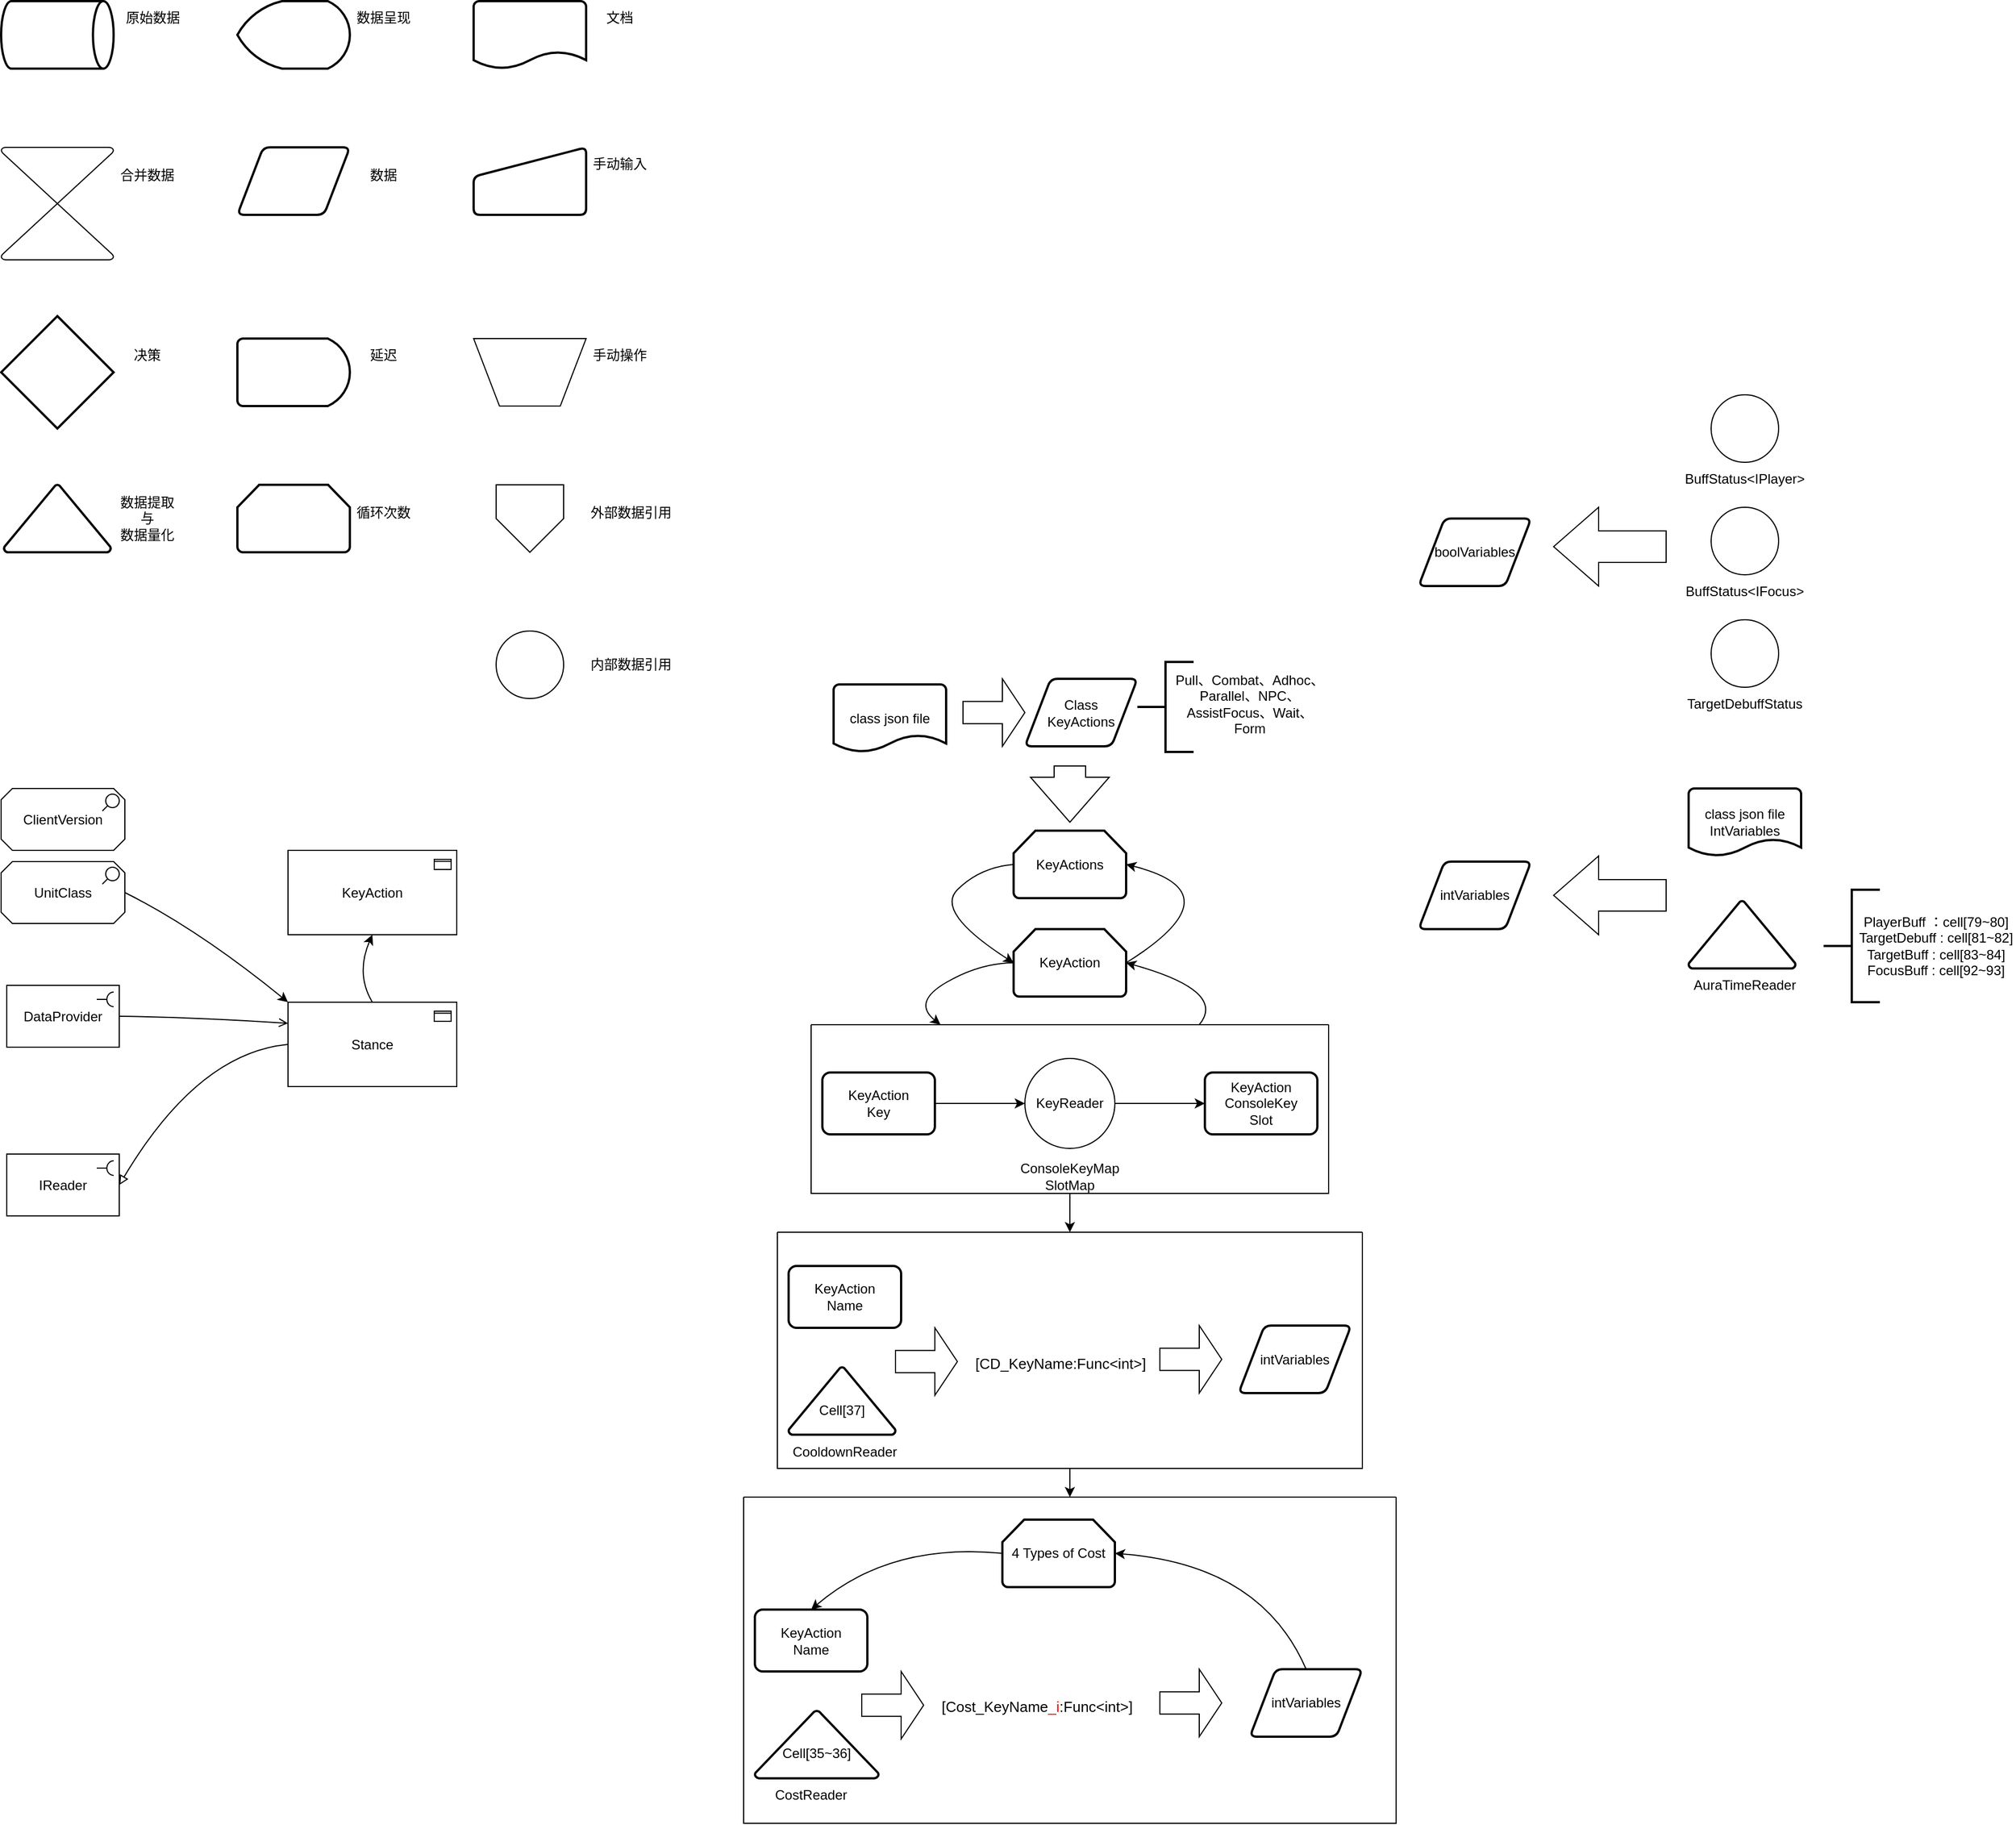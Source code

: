 <mxfile version="24.7.17">
  <diagram name="Page-1" id="tHewt-plReYWBCTNkzJ1">
    <mxGraphModel dx="926" dy="1709" grid="1" gridSize="10" guides="1" tooltips="1" connect="1" arrows="1" fold="1" page="1" pageScale="1" pageWidth="827" pageHeight="1169" math="0" shadow="0">
      <root>
        <mxCell id="0" />
        <mxCell id="1" parent="0" />
        <mxCell id="4Kc2HaVrnk-MGNo5C4es-4" value="" style="curved=1;endArrow=classic;html=1;rounded=0;exitX=0.5;exitY=0;exitDx=0;exitDy=0;entryX=0.5;entryY=1;entryDx=0;entryDy=0;exitPerimeter=0;entryPerimeter=0;" parent="1" source="4Kc2HaVrnk-MGNo5C4es-9" target="4Kc2HaVrnk-MGNo5C4es-10" edge="1">
          <mxGeometry width="50" height="50" relative="1" as="geometry">
            <mxPoint x="399" y="465" as="sourcePoint" />
            <mxPoint x="399" y="565" as="targetPoint" />
            <Array as="points">
              <mxPoint x="395" y="355" />
            </Array>
          </mxGeometry>
        </mxCell>
        <mxCell id="4Kc2HaVrnk-MGNo5C4es-5" value="IReader" style="html=1;outlineConnect=0;whiteSpace=wrap;shape=mxgraph.archimate.application;appType=interface2" parent="1" vertex="1">
          <mxGeometry x="85" y="515" width="100" height="55" as="geometry" />
        </mxCell>
        <mxCell id="4Kc2HaVrnk-MGNo5C4es-9" value="Stance" style="html=1;outlineConnect=0;whiteSpace=wrap;shape=mxgraph.archimate3.application;appType=passive;archiType=square;" parent="1" vertex="1">
          <mxGeometry x="335" y="380" width="150" height="75" as="geometry" />
        </mxCell>
        <mxCell id="4Kc2HaVrnk-MGNo5C4es-10" value="KeyAction" style="html=1;outlineConnect=0;whiteSpace=wrap;shape=mxgraph.archimate3.application;appType=passive;archiType=square;" parent="1" vertex="1">
          <mxGeometry x="335" y="245" width="150" height="75" as="geometry" />
        </mxCell>
        <mxCell id="4Kc2HaVrnk-MGNo5C4es-11" value="" style="curved=1;endArrow=block;html=1;rounded=0;exitX=0;exitY=0.5;exitDx=0;exitDy=0;exitPerimeter=0;entryX=1;entryY=0.5;entryDx=0;entryDy=0;entryPerimeter=0;endFill=0;" parent="1" source="4Kc2HaVrnk-MGNo5C4es-9" target="4Kc2HaVrnk-MGNo5C4es-5" edge="1">
          <mxGeometry width="50" height="50" relative="1" as="geometry">
            <mxPoint x="255" y="475" as="sourcePoint" />
            <mxPoint x="305" y="425" as="targetPoint" />
            <Array as="points">
              <mxPoint x="255" y="425" />
            </Array>
          </mxGeometry>
        </mxCell>
        <mxCell id="4Kc2HaVrnk-MGNo5C4es-12" value="DataProvider" style="html=1;outlineConnect=0;whiteSpace=wrap;shape=mxgraph.archimate.application;appType=interface2;movable=1;resizable=1;rotatable=1;deletable=1;editable=1;locked=0;connectable=1;" parent="1" vertex="1">
          <mxGeometry x="85" y="365" width="100" height="55" as="geometry" />
        </mxCell>
        <mxCell id="4Kc2HaVrnk-MGNo5C4es-13" value="" style="curved=1;endArrow=open;html=1;rounded=0;exitX=1;exitY=0.5;exitDx=0;exitDy=0;exitPerimeter=0;endFill=0;entryX=0;entryY=0.25;entryDx=0;entryDy=0;entryPerimeter=0;" parent="1" source="4Kc2HaVrnk-MGNo5C4es-12" target="4Kc2HaVrnk-MGNo5C4es-9" edge="1">
          <mxGeometry width="50" height="50" relative="1" as="geometry">
            <mxPoint x="245" y="365" as="sourcePoint" />
            <mxPoint x="305" y="485" as="targetPoint" />
            <Array as="points">
              <mxPoint x="245" y="393" />
            </Array>
          </mxGeometry>
        </mxCell>
        <mxCell id="4Kc2HaVrnk-MGNo5C4es-17" value="UnitClass" style="html=1;outlineConnect=0;whiteSpace=wrap;shape=mxgraph.archimate.motiv;motivType=assess;shadow=0;gradientColor=none;fillColor=default;strokeColor=default;perimeterSpacing=0;" parent="1" vertex="1">
          <mxGeometry x="80" y="255" width="110" height="55" as="geometry" />
        </mxCell>
        <mxCell id="4Kc2HaVrnk-MGNo5C4es-18" value="" style="curved=1;endArrow=classic;html=1;rounded=0;fontFamily=Helvetica;fontSize=12;fontColor=default;exitX=1;exitY=0.5;exitDx=0;exitDy=0;exitPerimeter=0;entryX=0;entryY=0;entryDx=0;entryDy=0;entryPerimeter=0;" parent="1" source="4Kc2HaVrnk-MGNo5C4es-17" target="4Kc2HaVrnk-MGNo5C4es-9" edge="1">
          <mxGeometry width="50" height="50" relative="1" as="geometry">
            <mxPoint x="205" y="315" as="sourcePoint" />
            <mxPoint x="255" y="265" as="targetPoint" />
            <Array as="points">
              <mxPoint x="255" y="315" />
            </Array>
          </mxGeometry>
        </mxCell>
        <mxCell id="4Kc2HaVrnk-MGNo5C4es-19" value="ClientVersion" style="html=1;outlineConnect=0;whiteSpace=wrap;shape=mxgraph.archimate.motiv;motivType=assess;shadow=0;gradientColor=none;fillColor=default;strokeColor=default;perimeterSpacing=0;" parent="1" vertex="1">
          <mxGeometry x="80" y="190" width="110" height="55" as="geometry" />
        </mxCell>
        <mxCell id="MS5GB7sfSt4IsoN0eLxR-2" value="" style="verticalLabelPosition=bottom;verticalAlign=top;html=1;shape=mxgraph.flowchart.collate;" parent="1" vertex="1">
          <mxGeometry x="80" y="-380" width="100" height="100" as="geometry" />
        </mxCell>
        <mxCell id="MS5GB7sfSt4IsoN0eLxR-3" value="合并数据" style="text;html=1;align=center;verticalAlign=middle;whiteSpace=wrap;rounded=0;" parent="1" vertex="1">
          <mxGeometry x="180" y="-370" width="60" height="30" as="geometry" />
        </mxCell>
        <mxCell id="MS5GB7sfSt4IsoN0eLxR-4" value="" style="shape=parallelogram;html=1;strokeWidth=2;perimeter=parallelogramPerimeter;whiteSpace=wrap;rounded=1;arcSize=12;size=0.23;" parent="1" vertex="1">
          <mxGeometry x="290" y="-380" width="100" height="60" as="geometry" />
        </mxCell>
        <mxCell id="MS5GB7sfSt4IsoN0eLxR-5" value="数据" style="text;html=1;align=center;verticalAlign=middle;whiteSpace=wrap;rounded=0;" parent="1" vertex="1">
          <mxGeometry x="390" y="-370" width="60" height="30" as="geometry" />
        </mxCell>
        <mxCell id="MS5GB7sfSt4IsoN0eLxR-6" value="" style="strokeWidth=2;html=1;shape=mxgraph.flowchart.decision;whiteSpace=wrap;" parent="1" vertex="1">
          <mxGeometry x="80" y="-230" width="100" height="100" as="geometry" />
        </mxCell>
        <mxCell id="MS5GB7sfSt4IsoN0eLxR-7" value="决策" style="text;html=1;align=center;verticalAlign=middle;whiteSpace=wrap;rounded=0;" parent="1" vertex="1">
          <mxGeometry x="180" y="-210" width="60" height="30" as="geometry" />
        </mxCell>
        <mxCell id="MS5GB7sfSt4IsoN0eLxR-8" value="" style="strokeWidth=2;html=1;shape=mxgraph.flowchart.delay;whiteSpace=wrap;" parent="1" vertex="1">
          <mxGeometry x="290" y="-210" width="100" height="60" as="geometry" />
        </mxCell>
        <mxCell id="MS5GB7sfSt4IsoN0eLxR-9" value="延迟" style="text;html=1;align=center;verticalAlign=middle;whiteSpace=wrap;rounded=0;" parent="1" vertex="1">
          <mxGeometry x="390" y="-210" width="60" height="30" as="geometry" />
        </mxCell>
        <mxCell id="MS5GB7sfSt4IsoN0eLxR-12" value="" style="strokeWidth=2;html=1;shape=mxgraph.flowchart.direct_data;whiteSpace=wrap;" parent="1" vertex="1">
          <mxGeometry x="80" y="-510" width="100" height="60" as="geometry" />
        </mxCell>
        <mxCell id="MS5GB7sfSt4IsoN0eLxR-13" value="原始数据" style="text;html=1;align=center;verticalAlign=middle;whiteSpace=wrap;rounded=0;" parent="1" vertex="1">
          <mxGeometry x="185" y="-510" width="60" height="30" as="geometry" />
        </mxCell>
        <mxCell id="MS5GB7sfSt4IsoN0eLxR-14" value="" style="strokeWidth=2;html=1;shape=mxgraph.flowchart.display;whiteSpace=wrap;" parent="1" vertex="1">
          <mxGeometry x="290" y="-510" width="100" height="60" as="geometry" />
        </mxCell>
        <mxCell id="MS5GB7sfSt4IsoN0eLxR-15" value="数据呈现" style="text;html=1;align=center;verticalAlign=middle;whiteSpace=wrap;rounded=0;" parent="1" vertex="1">
          <mxGeometry x="390" y="-510" width="60" height="30" as="geometry" />
        </mxCell>
        <mxCell id="MS5GB7sfSt4IsoN0eLxR-16" value="" style="strokeWidth=2;html=1;shape=mxgraph.flowchart.document2;whiteSpace=wrap;size=0.25;" parent="1" vertex="1">
          <mxGeometry x="500" y="-510" width="100" height="60" as="geometry" />
        </mxCell>
        <mxCell id="MS5GB7sfSt4IsoN0eLxR-17" value="文档" style="text;html=1;align=center;verticalAlign=middle;whiteSpace=wrap;rounded=0;" parent="1" vertex="1">
          <mxGeometry x="600" y="-510" width="60" height="30" as="geometry" />
        </mxCell>
        <mxCell id="MS5GB7sfSt4IsoN0eLxR-18" value="" style="html=1;strokeWidth=2;shape=manualInput;whiteSpace=wrap;rounded=1;size=26;arcSize=11;" parent="1" vertex="1">
          <mxGeometry x="500" y="-380" width="100" height="60" as="geometry" />
        </mxCell>
        <mxCell id="MS5GB7sfSt4IsoN0eLxR-19" value="手动输入" style="text;html=1;align=center;verticalAlign=middle;whiteSpace=wrap;rounded=0;" parent="1" vertex="1">
          <mxGeometry x="600" y="-380" width="60" height="30" as="geometry" />
        </mxCell>
        <mxCell id="MS5GB7sfSt4IsoN0eLxR-20" value="" style="verticalLabelPosition=middle;verticalAlign=middle;html=1;shape=trapezoid;perimeter=trapezoidPerimeter;whiteSpace=wrap;size=0.23;arcSize=10;flipV=1;labelPosition=center;align=center;" parent="1" vertex="1">
          <mxGeometry x="500" y="-210" width="100" height="60" as="geometry" />
        </mxCell>
        <mxCell id="MS5GB7sfSt4IsoN0eLxR-21" value="手动操作" style="text;html=1;align=center;verticalAlign=middle;whiteSpace=wrap;rounded=0;" parent="1" vertex="1">
          <mxGeometry x="600" y="-210" width="60" height="30" as="geometry" />
        </mxCell>
        <mxCell id="MS5GB7sfSt4IsoN0eLxR-22" value="" style="strokeWidth=2;html=1;shape=mxgraph.flowchart.extract_or_measurement;whiteSpace=wrap;" parent="1" vertex="1">
          <mxGeometry x="82.5" y="-80" width="95" height="60" as="geometry" />
        </mxCell>
        <mxCell id="MS5GB7sfSt4IsoN0eLxR-23" value="数据提取与&lt;div&gt;数据量化&lt;/div&gt;" style="text;html=1;align=center;verticalAlign=middle;whiteSpace=wrap;rounded=0;" parent="1" vertex="1">
          <mxGeometry x="180" y="-65" width="60" height="30" as="geometry" />
        </mxCell>
        <mxCell id="MS5GB7sfSt4IsoN0eLxR-24" value="" style="strokeWidth=2;html=1;shape=mxgraph.flowchart.loop_limit;whiteSpace=wrap;" parent="1" vertex="1">
          <mxGeometry x="290" y="-80" width="100" height="60" as="geometry" />
        </mxCell>
        <mxCell id="MS5GB7sfSt4IsoN0eLxR-25" value="循环次数" style="text;html=1;align=center;verticalAlign=middle;whiteSpace=wrap;rounded=0;" parent="1" vertex="1">
          <mxGeometry x="390" y="-70" width="60" height="30" as="geometry" />
        </mxCell>
        <mxCell id="MS5GB7sfSt4IsoN0eLxR-26" value="" style="verticalLabelPosition=bottom;verticalAlign=top;html=1;shape=offPageConnector;rounded=0;size=0.5;" parent="1" vertex="1">
          <mxGeometry x="520" y="-80" width="60" height="60" as="geometry" />
        </mxCell>
        <mxCell id="MS5GB7sfSt4IsoN0eLxR-27" value="外部数据引用" style="text;html=1;align=center;verticalAlign=middle;whiteSpace=wrap;rounded=0;" parent="1" vertex="1">
          <mxGeometry x="600" y="-70" width="80" height="30" as="geometry" />
        </mxCell>
        <mxCell id="MS5GB7sfSt4IsoN0eLxR-28" value="" style="verticalLabelPosition=bottom;verticalAlign=top;html=1;shape=mxgraph.flowchart.on-page_reference;" parent="1" vertex="1">
          <mxGeometry x="520" y="50" width="60" height="60" as="geometry" />
        </mxCell>
        <mxCell id="MS5GB7sfSt4IsoN0eLxR-29" value="内部数据引用" style="text;html=1;align=center;verticalAlign=middle;whiteSpace=wrap;rounded=0;" parent="1" vertex="1">
          <mxGeometry x="600" y="65" width="80" height="30" as="geometry" />
        </mxCell>
        <mxCell id="UUD3ZyUk1dP5S2J8R8c--1" value="boolVariables" style="shape=parallelogram;html=1;strokeWidth=2;perimeter=parallelogramPerimeter;whiteSpace=wrap;rounded=1;arcSize=12;size=0.23;" parent="1" vertex="1">
          <mxGeometry x="1340" y="-50" width="100" height="60" as="geometry" />
        </mxCell>
        <mxCell id="UUD3ZyUk1dP5S2J8R8c--2" value="" style="verticalLabelPosition=bottom;verticalAlign=top;html=1;shape=mxgraph.flowchart.on-page_reference;" parent="1" vertex="1">
          <mxGeometry x="1600" y="-160" width="60" height="60" as="geometry" />
        </mxCell>
        <mxCell id="UUD3ZyUk1dP5S2J8R8c--3" value="BuffStatus&amp;lt;IPlayer&amp;gt;" style="text;html=1;align=center;verticalAlign=middle;whiteSpace=wrap;rounded=0;" parent="1" vertex="1">
          <mxGeometry x="1600" y="-100" width="60" height="30" as="geometry" />
        </mxCell>
        <mxCell id="UUD3ZyUk1dP5S2J8R8c--4" value="" style="verticalLabelPosition=bottom;verticalAlign=top;html=1;shape=mxgraph.flowchart.on-page_reference;" parent="1" vertex="1">
          <mxGeometry x="1600" y="-60" width="60" height="60" as="geometry" />
        </mxCell>
        <mxCell id="UUD3ZyUk1dP5S2J8R8c--5" value="BuffStatus&amp;lt;IFocus&amp;gt;" style="text;html=1;align=center;verticalAlign=middle;whiteSpace=wrap;rounded=0;" parent="1" vertex="1">
          <mxGeometry x="1600" width="60" height="30" as="geometry" />
        </mxCell>
        <mxCell id="UUD3ZyUk1dP5S2J8R8c--6" value="" style="verticalLabelPosition=bottom;verticalAlign=top;html=1;shape=mxgraph.flowchart.on-page_reference;" parent="1" vertex="1">
          <mxGeometry x="1600" y="40" width="60" height="60" as="geometry" />
        </mxCell>
        <mxCell id="UUD3ZyUk1dP5S2J8R8c--7" value="TargetDebuffStatus" style="text;html=1;align=center;verticalAlign=middle;whiteSpace=wrap;rounded=0;" parent="1" vertex="1">
          <mxGeometry x="1600" y="100" width="60" height="30" as="geometry" />
        </mxCell>
        <mxCell id="UUD3ZyUk1dP5S2J8R8c--8" value="" style="html=1;shadow=0;dashed=0;align=center;verticalAlign=middle;shape=mxgraph.arrows2.arrow;dy=0.6;dx=40;flipH=1;notch=0;" parent="1" vertex="1">
          <mxGeometry x="1460" y="-60" width="100" height="70" as="geometry" />
        </mxCell>
        <mxCell id="UUD3ZyUk1dP5S2J8R8c--9" value="intVariables" style="shape=parallelogram;html=1;strokeWidth=2;perimeter=parallelogramPerimeter;whiteSpace=wrap;rounded=1;arcSize=12;size=0.23;" parent="1" vertex="1">
          <mxGeometry x="1340" y="255" width="100" height="60" as="geometry" />
        </mxCell>
        <mxCell id="UUD3ZyUk1dP5S2J8R8c--10" value="class json file&lt;br&gt;IntVariables" style="strokeWidth=2;html=1;shape=mxgraph.flowchart.document2;whiteSpace=wrap;size=0.25;" parent="1" vertex="1">
          <mxGeometry x="1580" y="190" width="100" height="60" as="geometry" />
        </mxCell>
        <mxCell id="UUD3ZyUk1dP5S2J8R8c--11" value="" style="strokeWidth=2;html=1;shape=mxgraph.flowchart.extract_or_measurement;whiteSpace=wrap;" parent="1" vertex="1">
          <mxGeometry x="1580" y="290" width="95" height="60" as="geometry" />
        </mxCell>
        <mxCell id="UUD3ZyUk1dP5S2J8R8c--12" value="AuraTimeReader" style="text;html=1;align=center;verticalAlign=middle;whiteSpace=wrap;rounded=0;" parent="1" vertex="1">
          <mxGeometry x="1600" y="350" width="60" height="30" as="geometry" />
        </mxCell>
        <mxCell id="UUD3ZyUk1dP5S2J8R8c--13" value="" style="strokeWidth=2;html=1;shape=mxgraph.flowchart.annotation_2;align=left;labelPosition=right;pointerEvents=1;" parent="1" vertex="1">
          <mxGeometry x="1700" y="280" width="50" height="100" as="geometry" />
        </mxCell>
        <mxCell id="UUD3ZyUk1dP5S2J8R8c--14" value="PlayerBuff ：cell[79~80]&lt;div&gt;TargetDebuff : cell[81~82]&lt;/div&gt;&lt;div&gt;TargetBuff : cell[83~84]&lt;/div&gt;&lt;div&gt;FocusBuff : cell[92~93]&lt;/div&gt;" style="text;html=1;align=center;verticalAlign=middle;whiteSpace=wrap;rounded=0;" parent="1" vertex="1">
          <mxGeometry x="1730" y="287.5" width="140" height="85" as="geometry" />
        </mxCell>
        <mxCell id="UUD3ZyUk1dP5S2J8R8c--15" value="" style="html=1;shadow=0;dashed=0;align=center;verticalAlign=middle;shape=mxgraph.arrows2.arrow;dy=0.6;dx=40;flipH=1;notch=0;" parent="1" vertex="1">
          <mxGeometry x="1460" y="250" width="100" height="70" as="geometry" />
        </mxCell>
        <mxCell id="UUD3ZyUk1dP5S2J8R8c--16" value="class json file" style="strokeWidth=2;html=1;shape=mxgraph.flowchart.document2;whiteSpace=wrap;size=0.25;" parent="1" vertex="1">
          <mxGeometry x="820" y="97.5" width="100" height="60" as="geometry" />
        </mxCell>
        <mxCell id="UUD3ZyUk1dP5S2J8R8c--17" value="&lt;div&gt;Class&lt;/div&gt;KeyActions" style="shape=parallelogram;html=1;strokeWidth=2;perimeter=parallelogramPerimeter;whiteSpace=wrap;rounded=1;arcSize=12;size=0.23;" parent="1" vertex="1">
          <mxGeometry x="990" y="92.5" width="100" height="60" as="geometry" />
        </mxCell>
        <mxCell id="UUD3ZyUk1dP5S2J8R8c--18" value="KeyActions" style="strokeWidth=2;html=1;shape=mxgraph.flowchart.loop_limit;whiteSpace=wrap;" parent="1" vertex="1">
          <mxGeometry x="980" y="227.5" width="100" height="60" as="geometry" />
        </mxCell>
        <mxCell id="hgYLfOBCE1SNbVd8lNa9-1" value="" style="strokeWidth=2;html=1;shape=mxgraph.flowchart.annotation_2;align=left;labelPosition=right;pointerEvents=1;" vertex="1" parent="1">
          <mxGeometry x="1090" y="77.5" width="50" height="80" as="geometry" />
        </mxCell>
        <mxCell id="hgYLfOBCE1SNbVd8lNa9-2" value="Pull、Combat、Adhoc、Parallel、NPC、AssistFocus、Wait、Form" style="text;html=1;align=center;verticalAlign=middle;whiteSpace=wrap;rounded=0;" vertex="1" parent="1">
          <mxGeometry x="1120" y="72.5" width="140" height="85" as="geometry" />
        </mxCell>
        <mxCell id="hgYLfOBCE1SNbVd8lNa9-4" value="KeyAction" style="strokeWidth=2;html=1;shape=mxgraph.flowchart.loop_limit;whiteSpace=wrap;" vertex="1" parent="1">
          <mxGeometry x="980" y="315" width="100" height="60" as="geometry" />
        </mxCell>
        <mxCell id="hgYLfOBCE1SNbVd8lNa9-13" value="" style="swimlane;startSize=0;" vertex="1" parent="1">
          <mxGeometry x="800" y="400" width="460" height="150" as="geometry">
            <mxRectangle x="800" y="400" width="50" height="40" as="alternateBounds" />
          </mxGeometry>
        </mxCell>
        <mxCell id="hgYLfOBCE1SNbVd8lNa9-6" value="KeyAction&lt;div&gt;Key&lt;/div&gt;" style="rounded=1;whiteSpace=wrap;html=1;absoluteArcSize=1;arcSize=14;strokeWidth=2;" vertex="1" parent="hgYLfOBCE1SNbVd8lNa9-13">
          <mxGeometry x="10" y="42.5" width="100" height="55" as="geometry" />
        </mxCell>
        <mxCell id="hgYLfOBCE1SNbVd8lNa9-7" value="KeyReader" style="ellipse;whiteSpace=wrap;html=1;aspect=fixed;" vertex="1" parent="hgYLfOBCE1SNbVd8lNa9-13">
          <mxGeometry x="190" y="30" width="80" height="80" as="geometry" />
        </mxCell>
        <mxCell id="hgYLfOBCE1SNbVd8lNa9-8" value="ConsoleKeyMap&lt;div&gt;&lt;div&gt;SlotMap&lt;/div&gt;&lt;/div&gt;" style="text;html=1;align=center;verticalAlign=middle;whiteSpace=wrap;rounded=0;" vertex="1" parent="hgYLfOBCE1SNbVd8lNa9-13">
          <mxGeometry x="200" y="120" width="60" height="30" as="geometry" />
        </mxCell>
        <mxCell id="hgYLfOBCE1SNbVd8lNa9-9" value="KeyAction&lt;div&gt;ConsoleKey&lt;/div&gt;&lt;div&gt;Slot&lt;/div&gt;" style="rounded=1;whiteSpace=wrap;html=1;absoluteArcSize=1;arcSize=14;strokeWidth=2;" vertex="1" parent="hgYLfOBCE1SNbVd8lNa9-13">
          <mxGeometry x="350" y="42.5" width="100" height="55" as="geometry" />
        </mxCell>
        <mxCell id="hgYLfOBCE1SNbVd8lNa9-10" value="" style="endArrow=classic;html=1;rounded=0;exitX=1;exitY=0.5;exitDx=0;exitDy=0;entryX=0;entryY=0.5;entryDx=0;entryDy=0;" edge="1" parent="hgYLfOBCE1SNbVd8lNa9-13" source="hgYLfOBCE1SNbVd8lNa9-6" target="hgYLfOBCE1SNbVd8lNa9-7">
          <mxGeometry width="50" height="50" relative="1" as="geometry">
            <mxPoint x="100" y="50" as="sourcePoint" />
            <mxPoint x="150" as="targetPoint" />
          </mxGeometry>
        </mxCell>
        <mxCell id="hgYLfOBCE1SNbVd8lNa9-11" value="" style="endArrow=classic;html=1;rounded=0;exitX=1;exitY=0.5;exitDx=0;exitDy=0;entryX=0;entryY=0.5;entryDx=0;entryDy=0;" edge="1" parent="hgYLfOBCE1SNbVd8lNa9-13" source="hgYLfOBCE1SNbVd8lNa9-7" target="hgYLfOBCE1SNbVd8lNa9-9">
          <mxGeometry width="50" height="50" relative="1" as="geometry">
            <mxPoint x="380" y="-30" as="sourcePoint" />
            <mxPoint x="430" y="-80" as="targetPoint" />
          </mxGeometry>
        </mxCell>
        <mxCell id="hgYLfOBCE1SNbVd8lNa9-14" value="" style="swimlane;startSize=0;" vertex="1" parent="1">
          <mxGeometry x="770" y="584.5" width="520" height="210" as="geometry" />
        </mxCell>
        <mxCell id="hgYLfOBCE1SNbVd8lNa9-15" value="KeyAction&lt;div&gt;Name&lt;/div&gt;" style="rounded=1;whiteSpace=wrap;html=1;absoluteArcSize=1;arcSize=14;strokeWidth=2;" vertex="1" parent="hgYLfOBCE1SNbVd8lNa9-14">
          <mxGeometry x="10" y="30" width="100" height="55" as="geometry" />
        </mxCell>
        <mxCell id="hgYLfOBCE1SNbVd8lNa9-16" value="&lt;div&gt;&lt;br&gt;&lt;/div&gt;Cell[37]" style="strokeWidth=2;html=1;shape=mxgraph.flowchart.extract_or_measurement;whiteSpace=wrap;" vertex="1" parent="hgYLfOBCE1SNbVd8lNa9-14">
          <mxGeometry x="10" y="120" width="95" height="60" as="geometry" />
        </mxCell>
        <mxCell id="hgYLfOBCE1SNbVd8lNa9-17" value="CooldownReader" style="text;html=1;align=center;verticalAlign=middle;whiteSpace=wrap;rounded=0;" vertex="1" parent="hgYLfOBCE1SNbVd8lNa9-14">
          <mxGeometry x="30" y="180" width="60" height="30" as="geometry" />
        </mxCell>
        <mxCell id="hgYLfOBCE1SNbVd8lNa9-20" value="[CD_KeyName:Func&amp;lt;int&amp;gt;]" style="text;strokeColor=none;fillColor=none;align=left;verticalAlign=top;spacingLeft=4;spacingRight=4;overflow=hidden;rotatable=0;points=[[0,0.5],[1,0.5]];portConstraint=eastwest;whiteSpace=wrap;html=1;fontSize=13;" vertex="1" parent="hgYLfOBCE1SNbVd8lNa9-14">
          <mxGeometry x="170" y="102" width="170" height="26" as="geometry" />
        </mxCell>
        <mxCell id="hgYLfOBCE1SNbVd8lNa9-21" value="intVariables" style="shape=parallelogram;html=1;strokeWidth=2;perimeter=parallelogramPerimeter;whiteSpace=wrap;rounded=1;arcSize=12;size=0.23;" vertex="1" parent="hgYLfOBCE1SNbVd8lNa9-14">
          <mxGeometry x="410" y="83" width="100" height="60" as="geometry" />
        </mxCell>
        <mxCell id="hgYLfOBCE1SNbVd8lNa9-22" value="" style="html=1;shadow=0;dashed=0;align=center;verticalAlign=middle;shape=mxgraph.arrows2.arrow;dy=0.67;dx=20;notch=0;" vertex="1" parent="hgYLfOBCE1SNbVd8lNa9-14">
          <mxGeometry x="105" y="85" width="55" height="60" as="geometry" />
        </mxCell>
        <mxCell id="hgYLfOBCE1SNbVd8lNa9-23" value="" style="html=1;shadow=0;dashed=0;align=center;verticalAlign=middle;shape=mxgraph.arrows2.arrow;dy=0.67;dx=20;notch=0;" vertex="1" parent="hgYLfOBCE1SNbVd8lNa9-14">
          <mxGeometry x="340" y="83" width="55" height="60" as="geometry" />
        </mxCell>
        <mxCell id="hgYLfOBCE1SNbVd8lNa9-27" value="" style="swimlane;startSize=0;" vertex="1" parent="1">
          <mxGeometry x="740" y="820" width="580" height="290" as="geometry" />
        </mxCell>
        <mxCell id="hgYLfOBCE1SNbVd8lNa9-28" value="KeyAction&lt;div&gt;Name&lt;/div&gt;" style="rounded=1;whiteSpace=wrap;html=1;absoluteArcSize=1;arcSize=14;strokeWidth=2;" vertex="1" parent="hgYLfOBCE1SNbVd8lNa9-27">
          <mxGeometry x="10" y="100" width="100" height="55" as="geometry" />
        </mxCell>
        <mxCell id="hgYLfOBCE1SNbVd8lNa9-29" value="&lt;div&gt;&lt;br&gt;&lt;/div&gt;Cell[35~36]" style="strokeWidth=2;html=1;shape=mxgraph.flowchart.extract_or_measurement;whiteSpace=wrap;" vertex="1" parent="hgYLfOBCE1SNbVd8lNa9-27">
          <mxGeometry x="10" y="190" width="110" height="60" as="geometry" />
        </mxCell>
        <mxCell id="hgYLfOBCE1SNbVd8lNa9-30" value="CostReader" style="text;html=1;align=center;verticalAlign=middle;whiteSpace=wrap;rounded=0;" vertex="1" parent="hgYLfOBCE1SNbVd8lNa9-27">
          <mxGeometry x="30" y="250" width="60" height="30" as="geometry" />
        </mxCell>
        <mxCell id="hgYLfOBCE1SNbVd8lNa9-31" value="[Cost_KeyName&lt;font color=&quot;#ff0000&quot;&gt;_i&lt;/font&gt;:Func&amp;lt;int&amp;gt;]" style="text;strokeColor=none;fillColor=none;align=left;verticalAlign=top;spacingLeft=4;spacingRight=4;overflow=hidden;rotatable=0;points=[[0,0.5],[1,0.5]];portConstraint=eastwest;whiteSpace=wrap;html=1;fontSize=13;" vertex="1" parent="hgYLfOBCE1SNbVd8lNa9-27">
          <mxGeometry x="170" y="172" width="180" height="26" as="geometry" />
        </mxCell>
        <mxCell id="hgYLfOBCE1SNbVd8lNa9-32" value="intVariables" style="shape=parallelogram;html=1;strokeWidth=2;perimeter=parallelogramPerimeter;whiteSpace=wrap;rounded=1;arcSize=12;size=0.23;" vertex="1" parent="hgYLfOBCE1SNbVd8lNa9-27">
          <mxGeometry x="450" y="153" width="100" height="60" as="geometry" />
        </mxCell>
        <mxCell id="hgYLfOBCE1SNbVd8lNa9-33" value="" style="html=1;shadow=0;dashed=0;align=center;verticalAlign=middle;shape=mxgraph.arrows2.arrow;dy=0.67;dx=20;notch=0;" vertex="1" parent="hgYLfOBCE1SNbVd8lNa9-27">
          <mxGeometry x="105" y="155" width="55" height="60" as="geometry" />
        </mxCell>
        <mxCell id="hgYLfOBCE1SNbVd8lNa9-34" value="" style="html=1;shadow=0;dashed=0;align=center;verticalAlign=middle;shape=mxgraph.arrows2.arrow;dy=0.67;dx=20;notch=0;" vertex="1" parent="hgYLfOBCE1SNbVd8lNa9-27">
          <mxGeometry x="370" y="153" width="55" height="60" as="geometry" />
        </mxCell>
        <mxCell id="hgYLfOBCE1SNbVd8lNa9-35" value="4 Types of Cost" style="strokeWidth=2;html=1;shape=mxgraph.flowchart.loop_limit;whiteSpace=wrap;" vertex="1" parent="hgYLfOBCE1SNbVd8lNa9-27">
          <mxGeometry x="230" y="20" width="100" height="60" as="geometry" />
        </mxCell>
        <mxCell id="hgYLfOBCE1SNbVd8lNa9-37" value="" style="curved=1;endArrow=classic;html=1;rounded=0;exitX=0;exitY=0.5;exitDx=0;exitDy=0;exitPerimeter=0;entryX=0.5;entryY=0;entryDx=0;entryDy=0;" edge="1" parent="hgYLfOBCE1SNbVd8lNa9-27" source="hgYLfOBCE1SNbVd8lNa9-35" target="hgYLfOBCE1SNbVd8lNa9-28">
          <mxGeometry width="50" height="50" relative="1" as="geometry">
            <mxPoint x="130" y="90" as="sourcePoint" />
            <mxPoint x="180" y="40" as="targetPoint" />
            <Array as="points">
              <mxPoint x="130" y="40" />
            </Array>
          </mxGeometry>
        </mxCell>
        <mxCell id="hgYLfOBCE1SNbVd8lNa9-36" value="" style="curved=1;endArrow=classic;html=1;rounded=0;exitX=0.5;exitY=0;exitDx=0;exitDy=0;entryX=1;entryY=0.5;entryDx=0;entryDy=0;entryPerimeter=0;" edge="1" parent="hgYLfOBCE1SNbVd8lNa9-27" source="hgYLfOBCE1SNbVd8lNa9-32" target="hgYLfOBCE1SNbVd8lNa9-35">
          <mxGeometry width="50" height="50" relative="1" as="geometry">
            <mxPoint x="370" y="240" as="sourcePoint" />
            <mxPoint x="420" y="190" as="targetPoint" />
            <Array as="points">
              <mxPoint x="460" y="60" />
            </Array>
          </mxGeometry>
        </mxCell>
        <mxCell id="hgYLfOBCE1SNbVd8lNa9-38" value="" style="endArrow=classic;html=1;rounded=0;exitX=0.5;exitY=1;exitDx=0;exitDy=0;entryX=0.5;entryY=0;entryDx=0;entryDy=0;" edge="1" parent="1" source="hgYLfOBCE1SNbVd8lNa9-13" target="hgYLfOBCE1SNbVd8lNa9-14">
          <mxGeometry width="50" height="50" relative="1" as="geometry">
            <mxPoint x="1340" y="540" as="sourcePoint" />
            <mxPoint x="1390" y="490" as="targetPoint" />
          </mxGeometry>
        </mxCell>
        <mxCell id="hgYLfOBCE1SNbVd8lNa9-39" value="" style="endArrow=classic;html=1;rounded=0;exitX=0.5;exitY=1;exitDx=0;exitDy=0;entryX=0.5;entryY=0;entryDx=0;entryDy=0;" edge="1" parent="1" source="hgYLfOBCE1SNbVd8lNa9-14" target="hgYLfOBCE1SNbVd8lNa9-27">
          <mxGeometry width="50" height="50" relative="1" as="geometry">
            <mxPoint x="1380" y="790" as="sourcePoint" />
            <mxPoint x="1430" y="740" as="targetPoint" />
          </mxGeometry>
        </mxCell>
        <mxCell id="hgYLfOBCE1SNbVd8lNa9-40" value="" style="curved=1;endArrow=classic;html=1;rounded=0;exitX=0;exitY=0.5;exitDx=0;exitDy=0;exitPerimeter=0;entryX=0.25;entryY=0;entryDx=0;entryDy=0;" edge="1" parent="1" source="hgYLfOBCE1SNbVd8lNa9-4" target="hgYLfOBCE1SNbVd8lNa9-13">
          <mxGeometry width="50" height="50" relative="1" as="geometry">
            <mxPoint x="900" y="370" as="sourcePoint" />
            <mxPoint x="950" y="320" as="targetPoint" />
            <Array as="points">
              <mxPoint x="950" y="345" />
              <mxPoint x="890" y="380" />
            </Array>
          </mxGeometry>
        </mxCell>
        <mxCell id="hgYLfOBCE1SNbVd8lNa9-41" value="" style="curved=1;endArrow=classic;html=1;rounded=0;exitX=0.75;exitY=0;exitDx=0;exitDy=0;entryX=1;entryY=0.5;entryDx=0;entryDy=0;entryPerimeter=0;" edge="1" parent="1" source="hgYLfOBCE1SNbVd8lNa9-13" target="hgYLfOBCE1SNbVd8lNa9-4">
          <mxGeometry width="50" height="50" relative="1" as="geometry">
            <mxPoint x="1000" y="350" as="sourcePoint" />
            <mxPoint x="925" y="410" as="targetPoint" />
            <Array as="points">
              <mxPoint x="1170" y="370" />
            </Array>
          </mxGeometry>
        </mxCell>
        <mxCell id="hgYLfOBCE1SNbVd8lNa9-42" value="" style="curved=1;endArrow=classic;html=1;rounded=0;exitX=1;exitY=0.5;exitDx=0;exitDy=0;entryX=1;entryY=0.5;entryDx=0;entryDy=0;entryPerimeter=0;exitPerimeter=0;" edge="1" parent="1" source="hgYLfOBCE1SNbVd8lNa9-4" target="UUD3ZyUk1dP5S2J8R8c--18">
          <mxGeometry width="50" height="50" relative="1" as="geometry">
            <mxPoint x="1155" y="312.5" as="sourcePoint" />
            <mxPoint x="1090" y="257.5" as="targetPoint" />
            <Array as="points">
              <mxPoint x="1180" y="282.5" />
            </Array>
          </mxGeometry>
        </mxCell>
        <mxCell id="hgYLfOBCE1SNbVd8lNa9-45" value="" style="curved=1;endArrow=classic;html=1;rounded=0;exitX=0;exitY=0.5;exitDx=0;exitDy=0;exitPerimeter=0;entryX=0;entryY=0.5;entryDx=0;entryDy=0;entryPerimeter=0;" edge="1" parent="1" source="UUD3ZyUk1dP5S2J8R8c--18" target="hgYLfOBCE1SNbVd8lNa9-4">
          <mxGeometry width="50" height="50" relative="1" as="geometry">
            <mxPoint x="850" y="280" as="sourcePoint" />
            <mxPoint x="910" y="340" as="targetPoint" />
            <Array as="points">
              <mxPoint x="950" y="260" />
              <mxPoint x="910" y="300" />
            </Array>
          </mxGeometry>
        </mxCell>
        <mxCell id="hgYLfOBCE1SNbVd8lNa9-46" value="" style="html=1;shadow=0;dashed=0;align=center;verticalAlign=middle;shape=mxgraph.arrows2.arrow;dy=0.6;dx=40;direction=south;notch=0;" vertex="1" parent="1">
          <mxGeometry x="995" y="170" width="70" height="50" as="geometry" />
        </mxCell>
        <mxCell id="hgYLfOBCE1SNbVd8lNa9-47" value="" style="html=1;shadow=0;dashed=0;align=center;verticalAlign=middle;shape=mxgraph.arrows2.arrow;dy=0.67;dx=20;notch=0;" vertex="1" parent="1">
          <mxGeometry x="935" y="92.5" width="55" height="60" as="geometry" />
        </mxCell>
      </root>
    </mxGraphModel>
  </diagram>
</mxfile>
